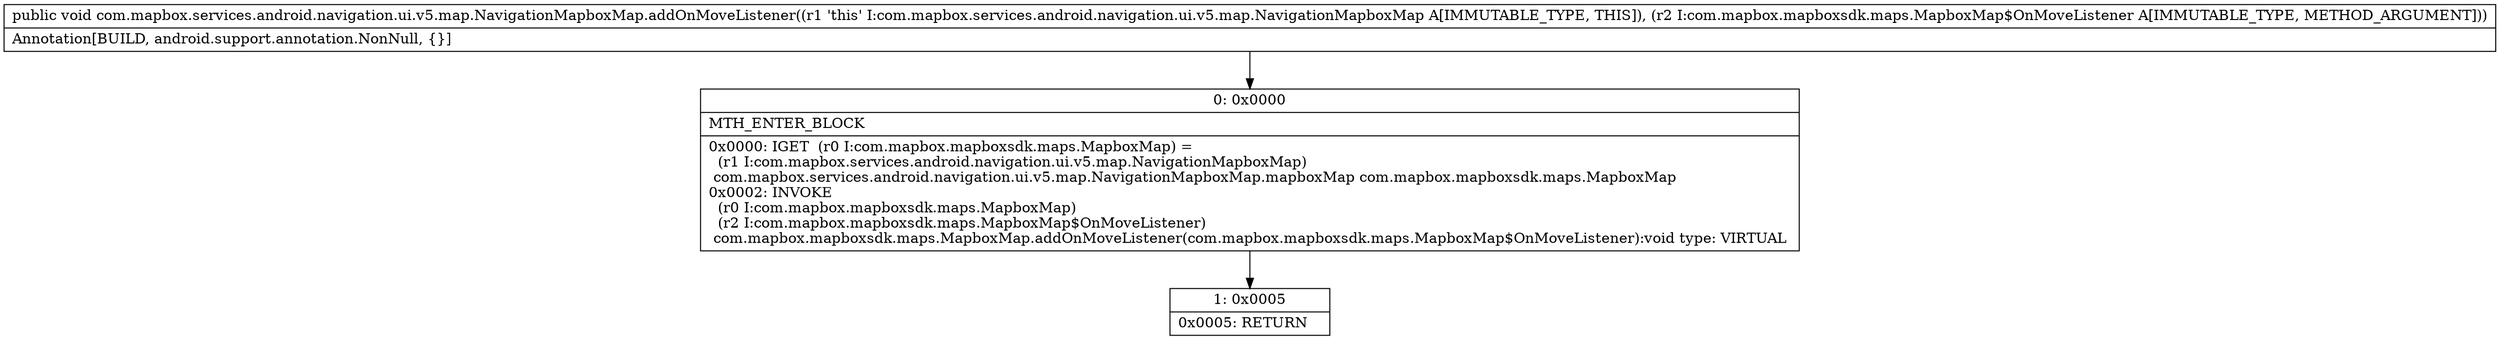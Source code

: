 digraph "CFG forcom.mapbox.services.android.navigation.ui.v5.map.NavigationMapboxMap.addOnMoveListener(Lcom\/mapbox\/mapboxsdk\/maps\/MapboxMap$OnMoveListener;)V" {
Node_0 [shape=record,label="{0\:\ 0x0000|MTH_ENTER_BLOCK\l|0x0000: IGET  (r0 I:com.mapbox.mapboxsdk.maps.MapboxMap) = \l  (r1 I:com.mapbox.services.android.navigation.ui.v5.map.NavigationMapboxMap)\l com.mapbox.services.android.navigation.ui.v5.map.NavigationMapboxMap.mapboxMap com.mapbox.mapboxsdk.maps.MapboxMap \l0x0002: INVOKE  \l  (r0 I:com.mapbox.mapboxsdk.maps.MapboxMap)\l  (r2 I:com.mapbox.mapboxsdk.maps.MapboxMap$OnMoveListener)\l com.mapbox.mapboxsdk.maps.MapboxMap.addOnMoveListener(com.mapbox.mapboxsdk.maps.MapboxMap$OnMoveListener):void type: VIRTUAL \l}"];
Node_1 [shape=record,label="{1\:\ 0x0005|0x0005: RETURN   \l}"];
MethodNode[shape=record,label="{public void com.mapbox.services.android.navigation.ui.v5.map.NavigationMapboxMap.addOnMoveListener((r1 'this' I:com.mapbox.services.android.navigation.ui.v5.map.NavigationMapboxMap A[IMMUTABLE_TYPE, THIS]), (r2 I:com.mapbox.mapboxsdk.maps.MapboxMap$OnMoveListener A[IMMUTABLE_TYPE, METHOD_ARGUMENT]))  | Annotation[BUILD, android.support.annotation.NonNull, \{\}]\l}"];
MethodNode -> Node_0;
Node_0 -> Node_1;
}

